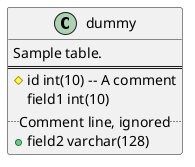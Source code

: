 @startuml

class dummy {
  Sample table.
  ==
  #id int(10) -- A comment
  field1 int(10)
  .. Comment line, ignored ..
  +field2 varchar(128)
}

@enduml
